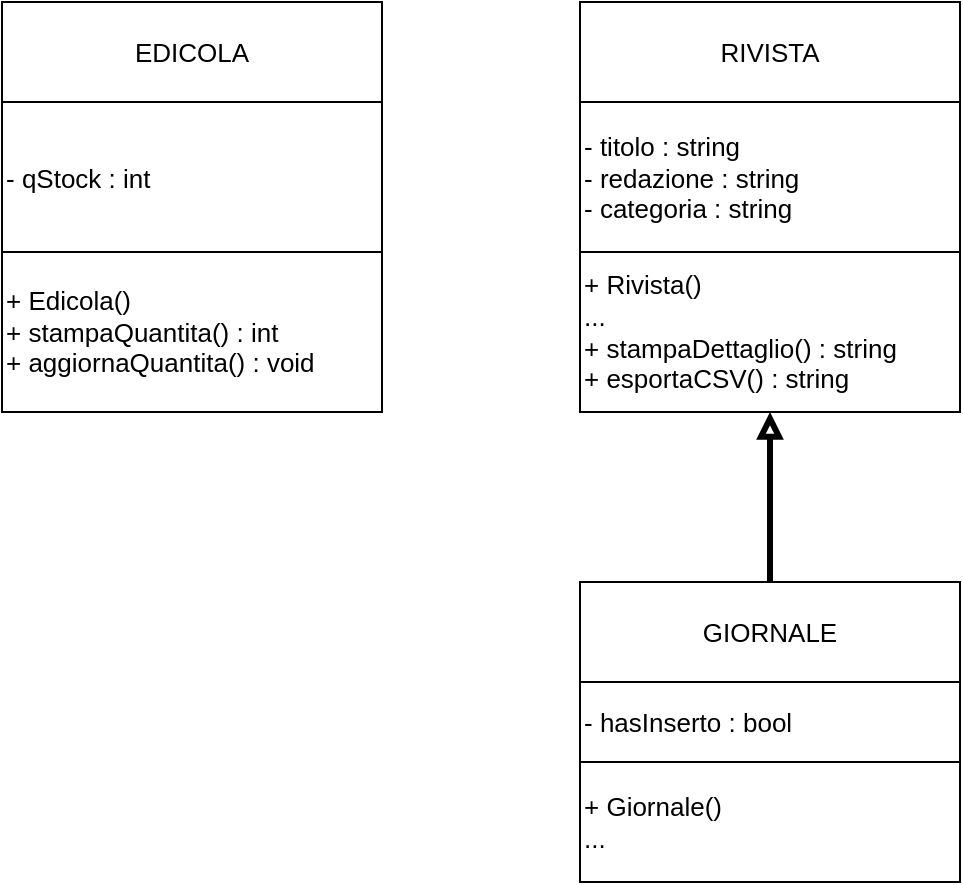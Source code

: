 <mxfile version="24.0.2" type="device">
  <diagram name="Pagina-1" id="8GxeAp39ivzWaJLe8UOE">
    <mxGraphModel dx="3328" dy="1924" grid="1" gridSize="10" guides="1" tooltips="1" connect="1" arrows="1" fold="1" page="1" pageScale="1" pageWidth="827" pageHeight="1169" math="0" shadow="0">
      <root>
        <mxCell id="0" />
        <mxCell id="1" parent="0" />
        <mxCell id="hqoeAqOE9jo-wHBMOLOT-18" style="edgeStyle=orthogonalEdgeStyle;rounded=0;orthogonalLoop=1;jettySize=auto;html=1;exitX=0.5;exitY=0;exitDx=0;exitDy=0;entryX=0.5;entryY=1;entryDx=0;entryDy=0;fillColor=none;endArrow=block;endFill=0;jumpSize=10;strokeWidth=3;" parent="1" source="hqoeAqOE9jo-wHBMOLOT-1" target="hqoeAqOE9jo-wHBMOLOT-17" edge="1">
          <mxGeometry relative="1" as="geometry">
            <Array as="points">
              <mxPoint x="558" y="694" />
              <mxPoint x="558" y="694" />
            </Array>
          </mxGeometry>
        </mxCell>
        <mxCell id="hqoeAqOE9jo-wHBMOLOT-1" value="&lt;div style=&quot;font-size: 13px;&quot;&gt;GIORNALE&lt;/div&gt;" style="rounded=0;whiteSpace=wrap;html=1;fontSize=13;" parent="1" vertex="1">
          <mxGeometry x="463" y="689" width="190" height="50" as="geometry" />
        </mxCell>
        <mxCell id="hqoeAqOE9jo-wHBMOLOT-2" value="&lt;span style=&quot;background-color: initial;&quot;&gt;- hasInserto : bool&lt;/span&gt;" style="rounded=0;whiteSpace=wrap;html=1;fontSize=13;align=left;" parent="1" vertex="1">
          <mxGeometry x="463" y="739" width="190" height="40" as="geometry" />
        </mxCell>
        <mxCell id="hqoeAqOE9jo-wHBMOLOT-4" value="&lt;div style=&quot;font-size: 13px;&quot;&gt;+ Giornale()&lt;/div&gt;&lt;div style=&quot;font-size: 13px;&quot;&gt;...&lt;/div&gt;" style="rounded=0;whiteSpace=wrap;html=1;fontSize=13;align=left;" parent="1" vertex="1">
          <mxGeometry x="463" y="779" width="190" height="60" as="geometry" />
        </mxCell>
        <mxCell id="hqoeAqOE9jo-wHBMOLOT-15" value="&lt;div style=&quot;font-size: 13px;&quot;&gt;RIVISTA&lt;/div&gt;" style="rounded=0;whiteSpace=wrap;html=1;fontSize=13;" parent="1" vertex="1">
          <mxGeometry x="463" y="399" width="190" height="50" as="geometry" />
        </mxCell>
        <mxCell id="hqoeAqOE9jo-wHBMOLOT-16" value="- titolo : string&lt;div&gt;- redazione : string&lt;/div&gt;&lt;div&gt;- categoria : string&lt;/div&gt;" style="rounded=0;whiteSpace=wrap;html=1;fontSize=13;align=left;" parent="1" vertex="1">
          <mxGeometry x="463" y="449" width="190" height="75" as="geometry" />
        </mxCell>
        <mxCell id="hqoeAqOE9jo-wHBMOLOT-17" value="&lt;div style=&quot;font-size: 13px;&quot;&gt;+ Rivista()&lt;/div&gt;&lt;div style=&quot;font-size: 13px;&quot;&gt;...&lt;/div&gt;&lt;div style=&quot;font-size: 13px;&quot;&gt;+ stampaDettaglio() : string&lt;/div&gt;&lt;div style=&quot;font-size: 13px;&quot;&gt;+ esportaCSV() : string&lt;/div&gt;" style="rounded=0;whiteSpace=wrap;html=1;fontSize=13;align=left;" parent="1" vertex="1">
          <mxGeometry x="463" y="524" width="190" height="80" as="geometry" />
        </mxCell>
        <mxCell id="0lviqsSJWC8nE_hSDqJc-1" value="&lt;div style=&quot;font-size: 13px;&quot;&gt;EDICOLA&lt;/div&gt;" style="rounded=0;whiteSpace=wrap;html=1;fontSize=13;" vertex="1" parent="1">
          <mxGeometry x="174" y="399" width="190" height="50" as="geometry" />
        </mxCell>
        <mxCell id="0lviqsSJWC8nE_hSDqJc-2" value="- qStock : int" style="rounded=0;whiteSpace=wrap;html=1;fontSize=13;align=left;" vertex="1" parent="1">
          <mxGeometry x="174" y="449" width="190" height="75" as="geometry" />
        </mxCell>
        <mxCell id="0lviqsSJWC8nE_hSDqJc-3" value="&lt;div style=&quot;font-size: 13px;&quot;&gt;+ Edicola()&lt;/div&gt;&lt;div style=&quot;font-size: 13px;&quot;&gt;+ stampaQuantita() : int&lt;/div&gt;&lt;div style=&quot;font-size: 13px;&quot;&gt;+ aggiornaQuantita() : void&lt;/div&gt;" style="rounded=0;whiteSpace=wrap;html=1;fontSize=13;align=left;" vertex="1" parent="1">
          <mxGeometry x="174" y="524" width="190" height="80" as="geometry" />
        </mxCell>
      </root>
    </mxGraphModel>
  </diagram>
</mxfile>
